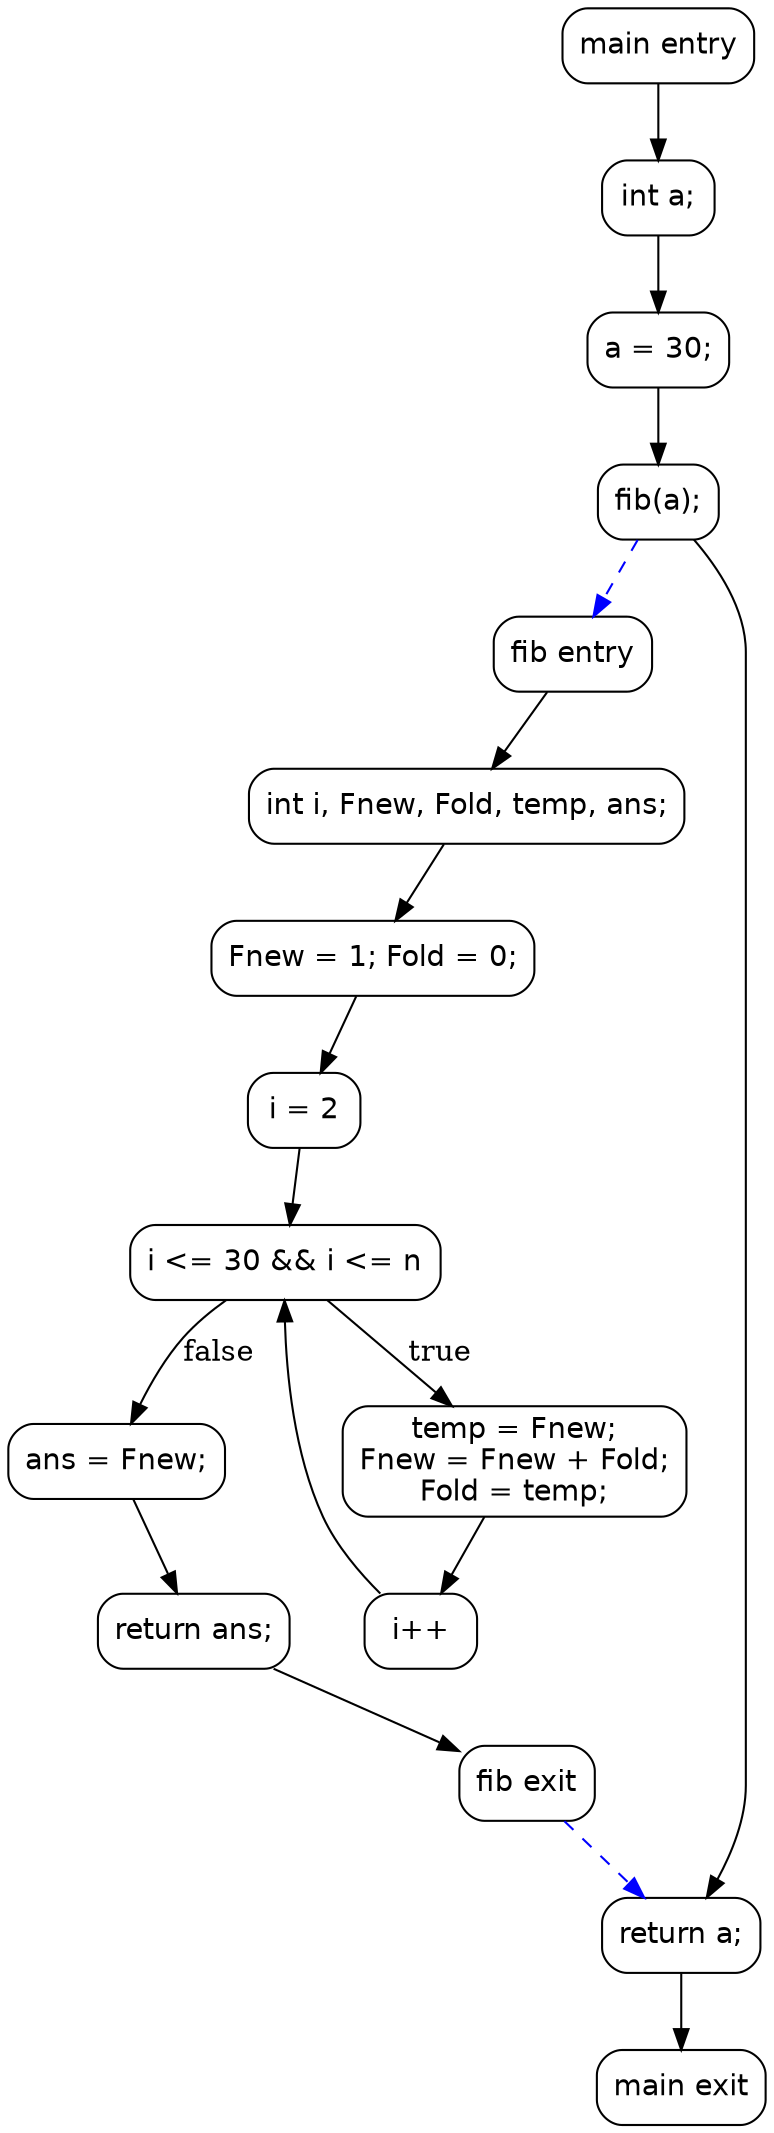 digraph fibcall_CFG {
    node [shape=box, style=rounded, fontname="Helvetica"];
    // Funcao fib
    fib_entry [label="fib entry"];
    fib_decl [label="int i, Fnew, Fold, temp, ans;"];
    fib_init [label="Fnew = 1; Fold = 0;"];
    fib_loop_init [label="i = 2"];
    fib_cond [label="i <= 30 && i <= n"];
    fib_body [label="temp = Fnew;\nFnew = Fnew + Fold;\nFold = temp;"];
    fib_inc [label="i++"];
    fib_ans [label="ans = Fnew;"];
    fib_return [label="return ans;"];
    fib_exit [label="fib exit"];

    // Funcao main
    main_entry [label="main entry"];
    main_decl [label="int a;"];
    main_assign [label="a = 30;"];
    main_call [label="fib(a);"];
    main_return [label="return a;"];
    main_exit [label="main exit"];

    // Fluxo fib
    fib_entry -> fib_decl;
    fib_decl -> fib_init;
    fib_init -> fib_loop_init;
    fib_loop_init -> fib_cond;
    fib_cond -> fib_body [label="true"];
    fib_cond -> fib_ans [label="false"];
    fib_body -> fib_inc;
    fib_inc -> fib_cond;
    fib_ans -> fib_return;
    fib_return -> fib_exit;

    // Fluxo main
    main_entry -> main_decl;
    main_decl -> main_assign;
    main_assign -> main_call;
    main_call -> main_return;
    main_return -> main_exit;

    // Chamada de funcao
    main_call -> fib_entry [style=dashed, color=blue];
    fib_exit -> main_return [style=dashed, color=blue];
}